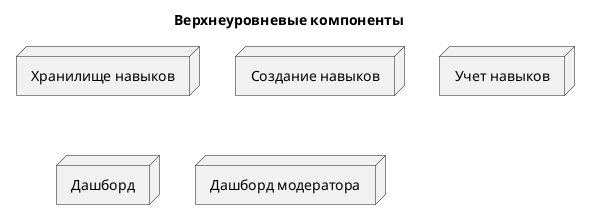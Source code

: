 @startuml
'https://plantuml.com/component-diagram

title Верхнеуровневые компоненты

node "Хранилище навыков"
node "Создание навыков"
node "Учет навыков"
node "Дашборд"
node "Дашборд модератора"

@enduml